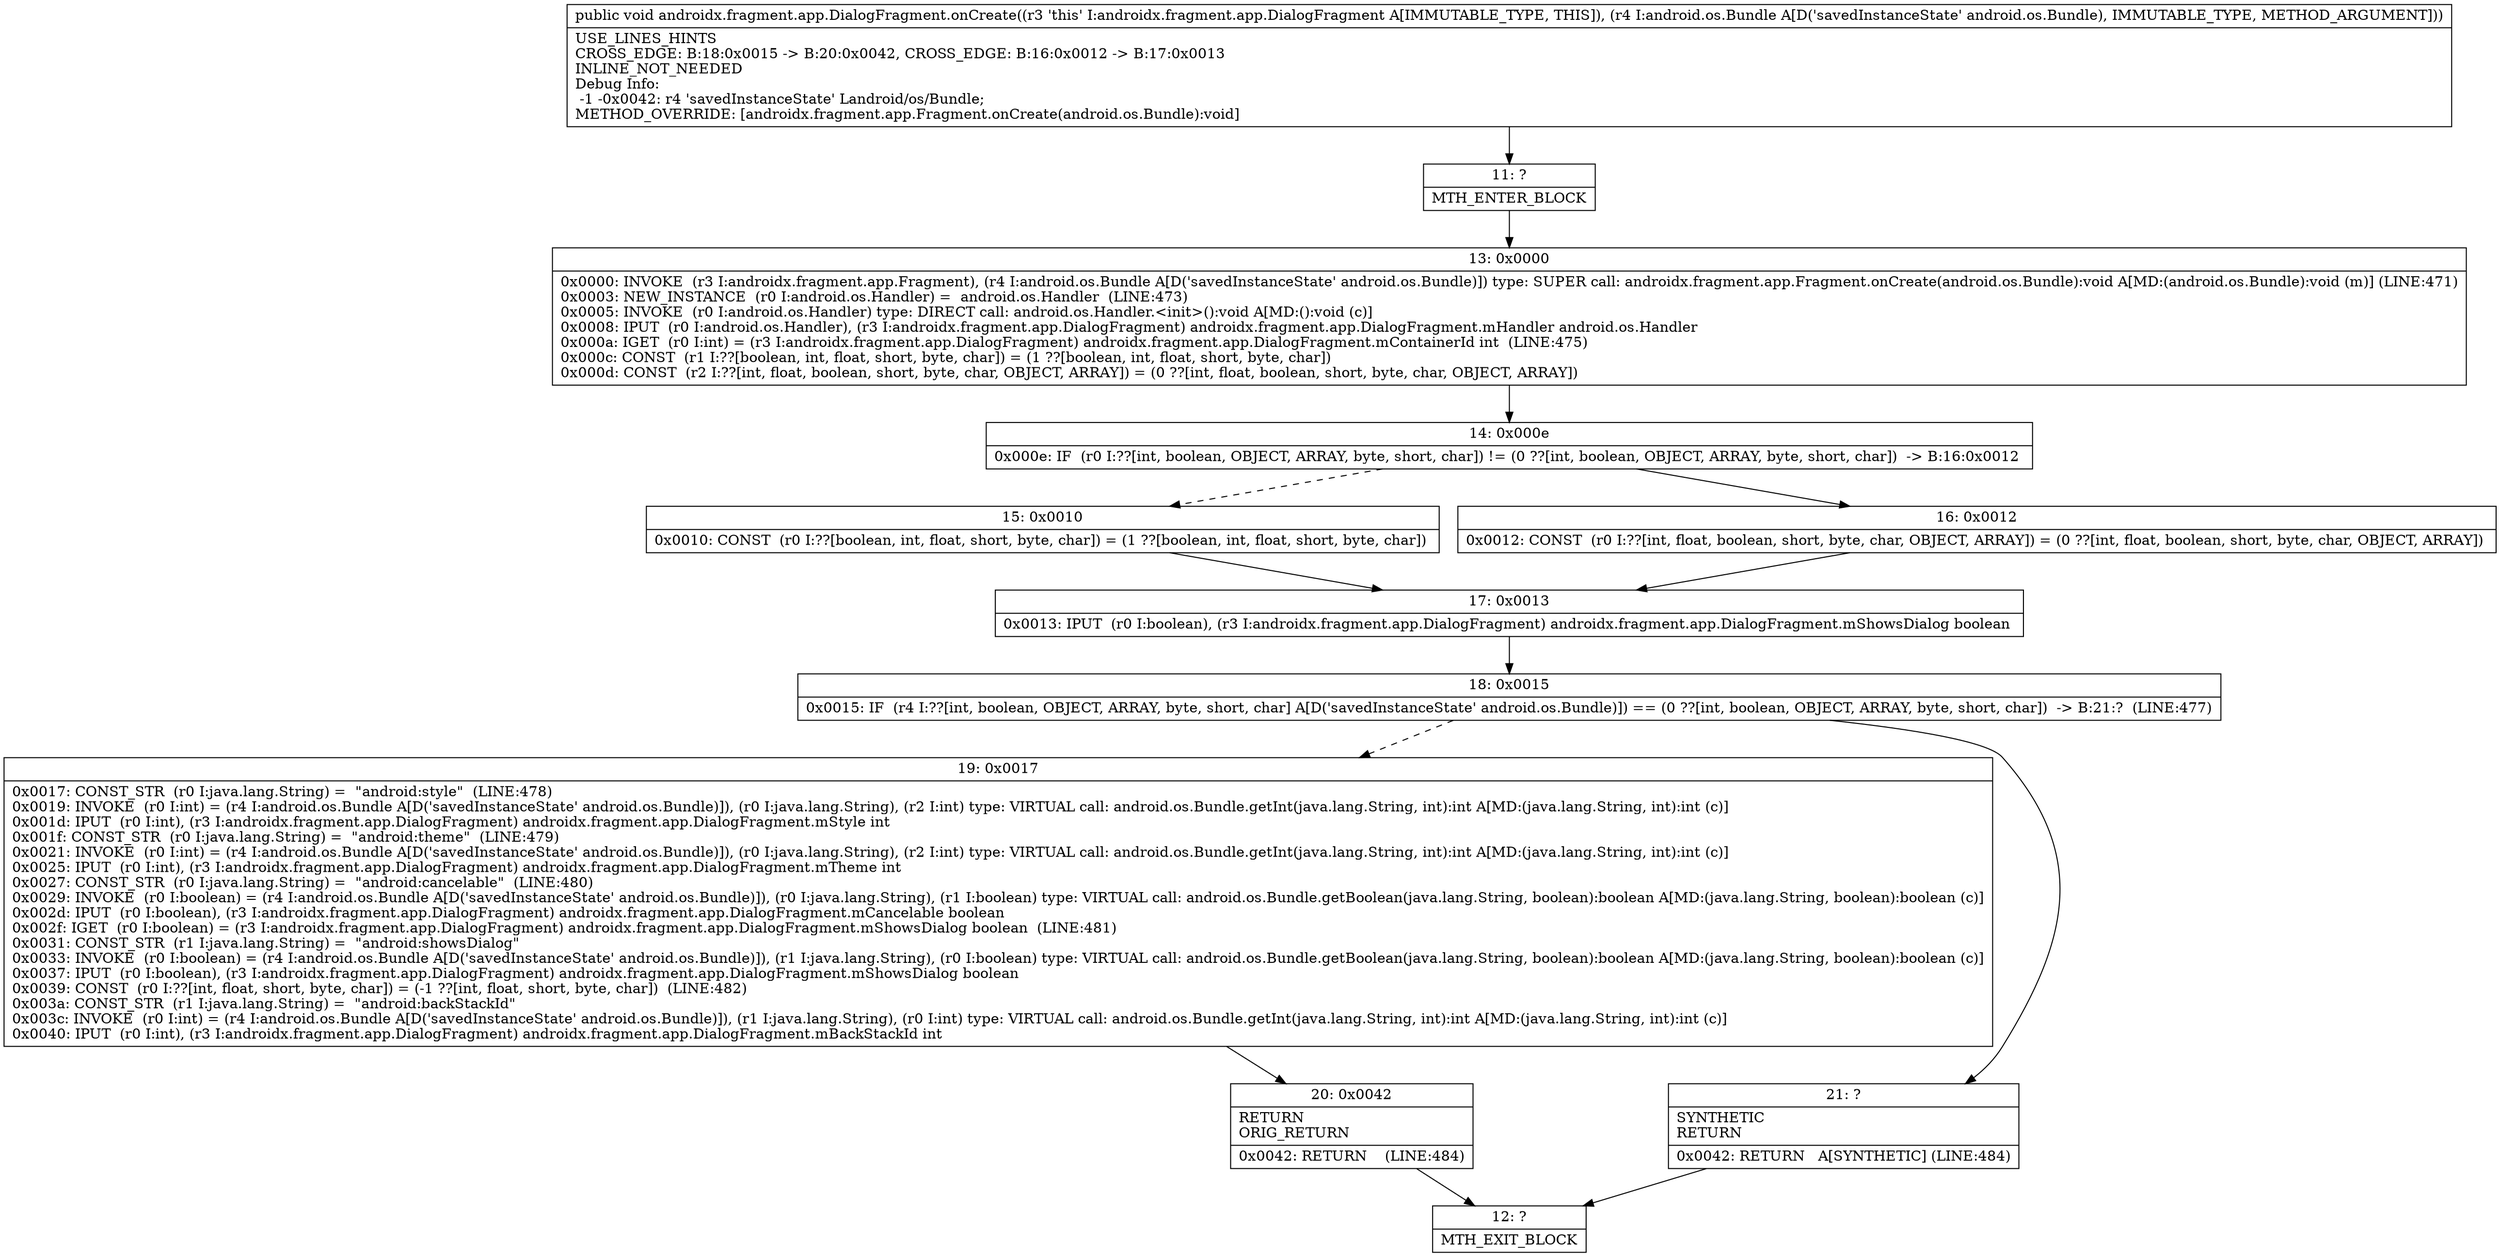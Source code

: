 digraph "CFG forandroidx.fragment.app.DialogFragment.onCreate(Landroid\/os\/Bundle;)V" {
Node_11 [shape=record,label="{11\:\ ?|MTH_ENTER_BLOCK\l}"];
Node_13 [shape=record,label="{13\:\ 0x0000|0x0000: INVOKE  (r3 I:androidx.fragment.app.Fragment), (r4 I:android.os.Bundle A[D('savedInstanceState' android.os.Bundle)]) type: SUPER call: androidx.fragment.app.Fragment.onCreate(android.os.Bundle):void A[MD:(android.os.Bundle):void (m)] (LINE:471)\l0x0003: NEW_INSTANCE  (r0 I:android.os.Handler) =  android.os.Handler  (LINE:473)\l0x0005: INVOKE  (r0 I:android.os.Handler) type: DIRECT call: android.os.Handler.\<init\>():void A[MD:():void (c)]\l0x0008: IPUT  (r0 I:android.os.Handler), (r3 I:androidx.fragment.app.DialogFragment) androidx.fragment.app.DialogFragment.mHandler android.os.Handler \l0x000a: IGET  (r0 I:int) = (r3 I:androidx.fragment.app.DialogFragment) androidx.fragment.app.DialogFragment.mContainerId int  (LINE:475)\l0x000c: CONST  (r1 I:??[boolean, int, float, short, byte, char]) = (1 ??[boolean, int, float, short, byte, char]) \l0x000d: CONST  (r2 I:??[int, float, boolean, short, byte, char, OBJECT, ARRAY]) = (0 ??[int, float, boolean, short, byte, char, OBJECT, ARRAY]) \l}"];
Node_14 [shape=record,label="{14\:\ 0x000e|0x000e: IF  (r0 I:??[int, boolean, OBJECT, ARRAY, byte, short, char]) != (0 ??[int, boolean, OBJECT, ARRAY, byte, short, char])  \-\> B:16:0x0012 \l}"];
Node_15 [shape=record,label="{15\:\ 0x0010|0x0010: CONST  (r0 I:??[boolean, int, float, short, byte, char]) = (1 ??[boolean, int, float, short, byte, char]) \l}"];
Node_17 [shape=record,label="{17\:\ 0x0013|0x0013: IPUT  (r0 I:boolean), (r3 I:androidx.fragment.app.DialogFragment) androidx.fragment.app.DialogFragment.mShowsDialog boolean \l}"];
Node_18 [shape=record,label="{18\:\ 0x0015|0x0015: IF  (r4 I:??[int, boolean, OBJECT, ARRAY, byte, short, char] A[D('savedInstanceState' android.os.Bundle)]) == (0 ??[int, boolean, OBJECT, ARRAY, byte, short, char])  \-\> B:21:?  (LINE:477)\l}"];
Node_19 [shape=record,label="{19\:\ 0x0017|0x0017: CONST_STR  (r0 I:java.lang.String) =  \"android:style\"  (LINE:478)\l0x0019: INVOKE  (r0 I:int) = (r4 I:android.os.Bundle A[D('savedInstanceState' android.os.Bundle)]), (r0 I:java.lang.String), (r2 I:int) type: VIRTUAL call: android.os.Bundle.getInt(java.lang.String, int):int A[MD:(java.lang.String, int):int (c)]\l0x001d: IPUT  (r0 I:int), (r3 I:androidx.fragment.app.DialogFragment) androidx.fragment.app.DialogFragment.mStyle int \l0x001f: CONST_STR  (r0 I:java.lang.String) =  \"android:theme\"  (LINE:479)\l0x0021: INVOKE  (r0 I:int) = (r4 I:android.os.Bundle A[D('savedInstanceState' android.os.Bundle)]), (r0 I:java.lang.String), (r2 I:int) type: VIRTUAL call: android.os.Bundle.getInt(java.lang.String, int):int A[MD:(java.lang.String, int):int (c)]\l0x0025: IPUT  (r0 I:int), (r3 I:androidx.fragment.app.DialogFragment) androidx.fragment.app.DialogFragment.mTheme int \l0x0027: CONST_STR  (r0 I:java.lang.String) =  \"android:cancelable\"  (LINE:480)\l0x0029: INVOKE  (r0 I:boolean) = (r4 I:android.os.Bundle A[D('savedInstanceState' android.os.Bundle)]), (r0 I:java.lang.String), (r1 I:boolean) type: VIRTUAL call: android.os.Bundle.getBoolean(java.lang.String, boolean):boolean A[MD:(java.lang.String, boolean):boolean (c)]\l0x002d: IPUT  (r0 I:boolean), (r3 I:androidx.fragment.app.DialogFragment) androidx.fragment.app.DialogFragment.mCancelable boolean \l0x002f: IGET  (r0 I:boolean) = (r3 I:androidx.fragment.app.DialogFragment) androidx.fragment.app.DialogFragment.mShowsDialog boolean  (LINE:481)\l0x0031: CONST_STR  (r1 I:java.lang.String) =  \"android:showsDialog\" \l0x0033: INVOKE  (r0 I:boolean) = (r4 I:android.os.Bundle A[D('savedInstanceState' android.os.Bundle)]), (r1 I:java.lang.String), (r0 I:boolean) type: VIRTUAL call: android.os.Bundle.getBoolean(java.lang.String, boolean):boolean A[MD:(java.lang.String, boolean):boolean (c)]\l0x0037: IPUT  (r0 I:boolean), (r3 I:androidx.fragment.app.DialogFragment) androidx.fragment.app.DialogFragment.mShowsDialog boolean \l0x0039: CONST  (r0 I:??[int, float, short, byte, char]) = (\-1 ??[int, float, short, byte, char])  (LINE:482)\l0x003a: CONST_STR  (r1 I:java.lang.String) =  \"android:backStackId\" \l0x003c: INVOKE  (r0 I:int) = (r4 I:android.os.Bundle A[D('savedInstanceState' android.os.Bundle)]), (r1 I:java.lang.String), (r0 I:int) type: VIRTUAL call: android.os.Bundle.getInt(java.lang.String, int):int A[MD:(java.lang.String, int):int (c)]\l0x0040: IPUT  (r0 I:int), (r3 I:androidx.fragment.app.DialogFragment) androidx.fragment.app.DialogFragment.mBackStackId int \l}"];
Node_20 [shape=record,label="{20\:\ 0x0042|RETURN\lORIG_RETURN\l|0x0042: RETURN    (LINE:484)\l}"];
Node_12 [shape=record,label="{12\:\ ?|MTH_EXIT_BLOCK\l}"];
Node_21 [shape=record,label="{21\:\ ?|SYNTHETIC\lRETURN\l|0x0042: RETURN   A[SYNTHETIC] (LINE:484)\l}"];
Node_16 [shape=record,label="{16\:\ 0x0012|0x0012: CONST  (r0 I:??[int, float, boolean, short, byte, char, OBJECT, ARRAY]) = (0 ??[int, float, boolean, short, byte, char, OBJECT, ARRAY]) \l}"];
MethodNode[shape=record,label="{public void androidx.fragment.app.DialogFragment.onCreate((r3 'this' I:androidx.fragment.app.DialogFragment A[IMMUTABLE_TYPE, THIS]), (r4 I:android.os.Bundle A[D('savedInstanceState' android.os.Bundle), IMMUTABLE_TYPE, METHOD_ARGUMENT]))  | USE_LINES_HINTS\lCROSS_EDGE: B:18:0x0015 \-\> B:20:0x0042, CROSS_EDGE: B:16:0x0012 \-\> B:17:0x0013\lINLINE_NOT_NEEDED\lDebug Info:\l  \-1 \-0x0042: r4 'savedInstanceState' Landroid\/os\/Bundle;\lMETHOD_OVERRIDE: [androidx.fragment.app.Fragment.onCreate(android.os.Bundle):void]\l}"];
MethodNode -> Node_11;Node_11 -> Node_13;
Node_13 -> Node_14;
Node_14 -> Node_15[style=dashed];
Node_14 -> Node_16;
Node_15 -> Node_17;
Node_17 -> Node_18;
Node_18 -> Node_19[style=dashed];
Node_18 -> Node_21;
Node_19 -> Node_20;
Node_20 -> Node_12;
Node_21 -> Node_12;
Node_16 -> Node_17;
}

